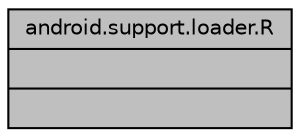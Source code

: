 digraph "android.support.loader.R"
{
 // LATEX_PDF_SIZE
  edge [fontname="Helvetica",fontsize="10",labelfontname="Helvetica",labelfontsize="10"];
  node [fontname="Helvetica",fontsize="10",shape=record];
  Node1 [label="{android.support.loader.R\n||}",height=0.2,width=0.4,color="black", fillcolor="grey75", style="filled", fontcolor="black",tooltip=" "];
}
